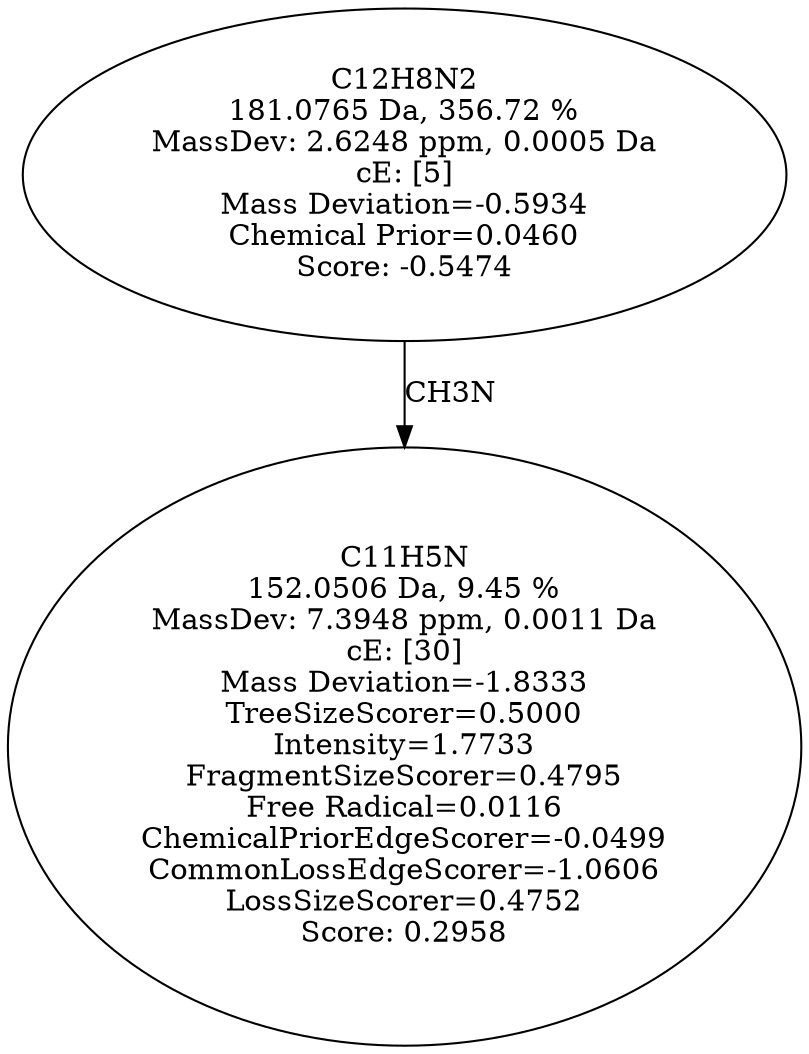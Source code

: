 strict digraph {
v1 [label="C11H5N\n152.0506 Da, 9.45 %\nMassDev: 7.3948 ppm, 0.0011 Da\ncE: [30]\nMass Deviation=-1.8333\nTreeSizeScorer=0.5000\nIntensity=1.7733\nFragmentSizeScorer=0.4795\nFree Radical=0.0116\nChemicalPriorEdgeScorer=-0.0499\nCommonLossEdgeScorer=-1.0606\nLossSizeScorer=0.4752\nScore: 0.2958"];
v2 [label="C12H8N2\n181.0765 Da, 356.72 %\nMassDev: 2.6248 ppm, 0.0005 Da\ncE: [5]\nMass Deviation=-0.5934\nChemical Prior=0.0460\nScore: -0.5474"];
v2 -> v1 [label="CH3N"];
}